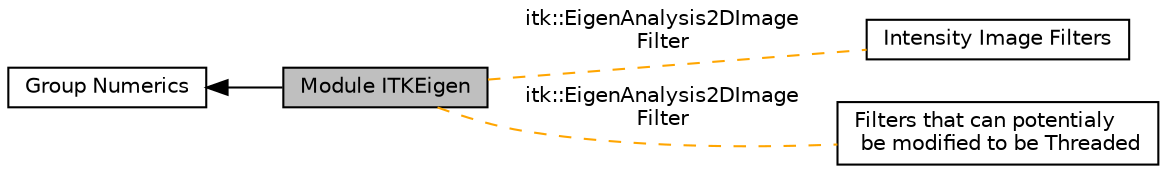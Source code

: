 digraph "Module ITKEigen"
{
  edge [fontname="Helvetica",fontsize="10",labelfontname="Helvetica",labelfontsize="10"];
  node [fontname="Helvetica",fontsize="10",shape=box];
  rankdir=LR;
  Node2 [label="Group Numerics",height=0.2,width=0.4,color="black", fillcolor="white", style="filled",URL="$group__Group-Numerics.html",tooltip=" "];
  Node1 [label="Module ITKEigen",height=0.2,width=0.4,color="black", fillcolor="grey75", style="filled", fontcolor="black",tooltip=" "];
  Node4 [label="Intensity Image Filters",height=0.2,width=0.4,color="black", fillcolor="white", style="filled",URL="$group__IntensityImageFilters.html",tooltip=" "];
  Node3 [label="Filters that can potentialy\l be modified to be Threaded",height=0.2,width=0.4,color="black", fillcolor="white", style="filled",URL="$group__ShouldBeThreaded.html",tooltip=" "];
  Node2->Node1 [shape=plaintext, dir="back", style="solid"];
  Node1->Node3 [shape=plaintext, label="itk::EigenAnalysis2DImage\lFilter", color="orange", dir="none", style="dashed"];
  Node1->Node4 [shape=plaintext, label="itk::EigenAnalysis2DImage\lFilter", color="orange", dir="none", style="dashed"];
}
